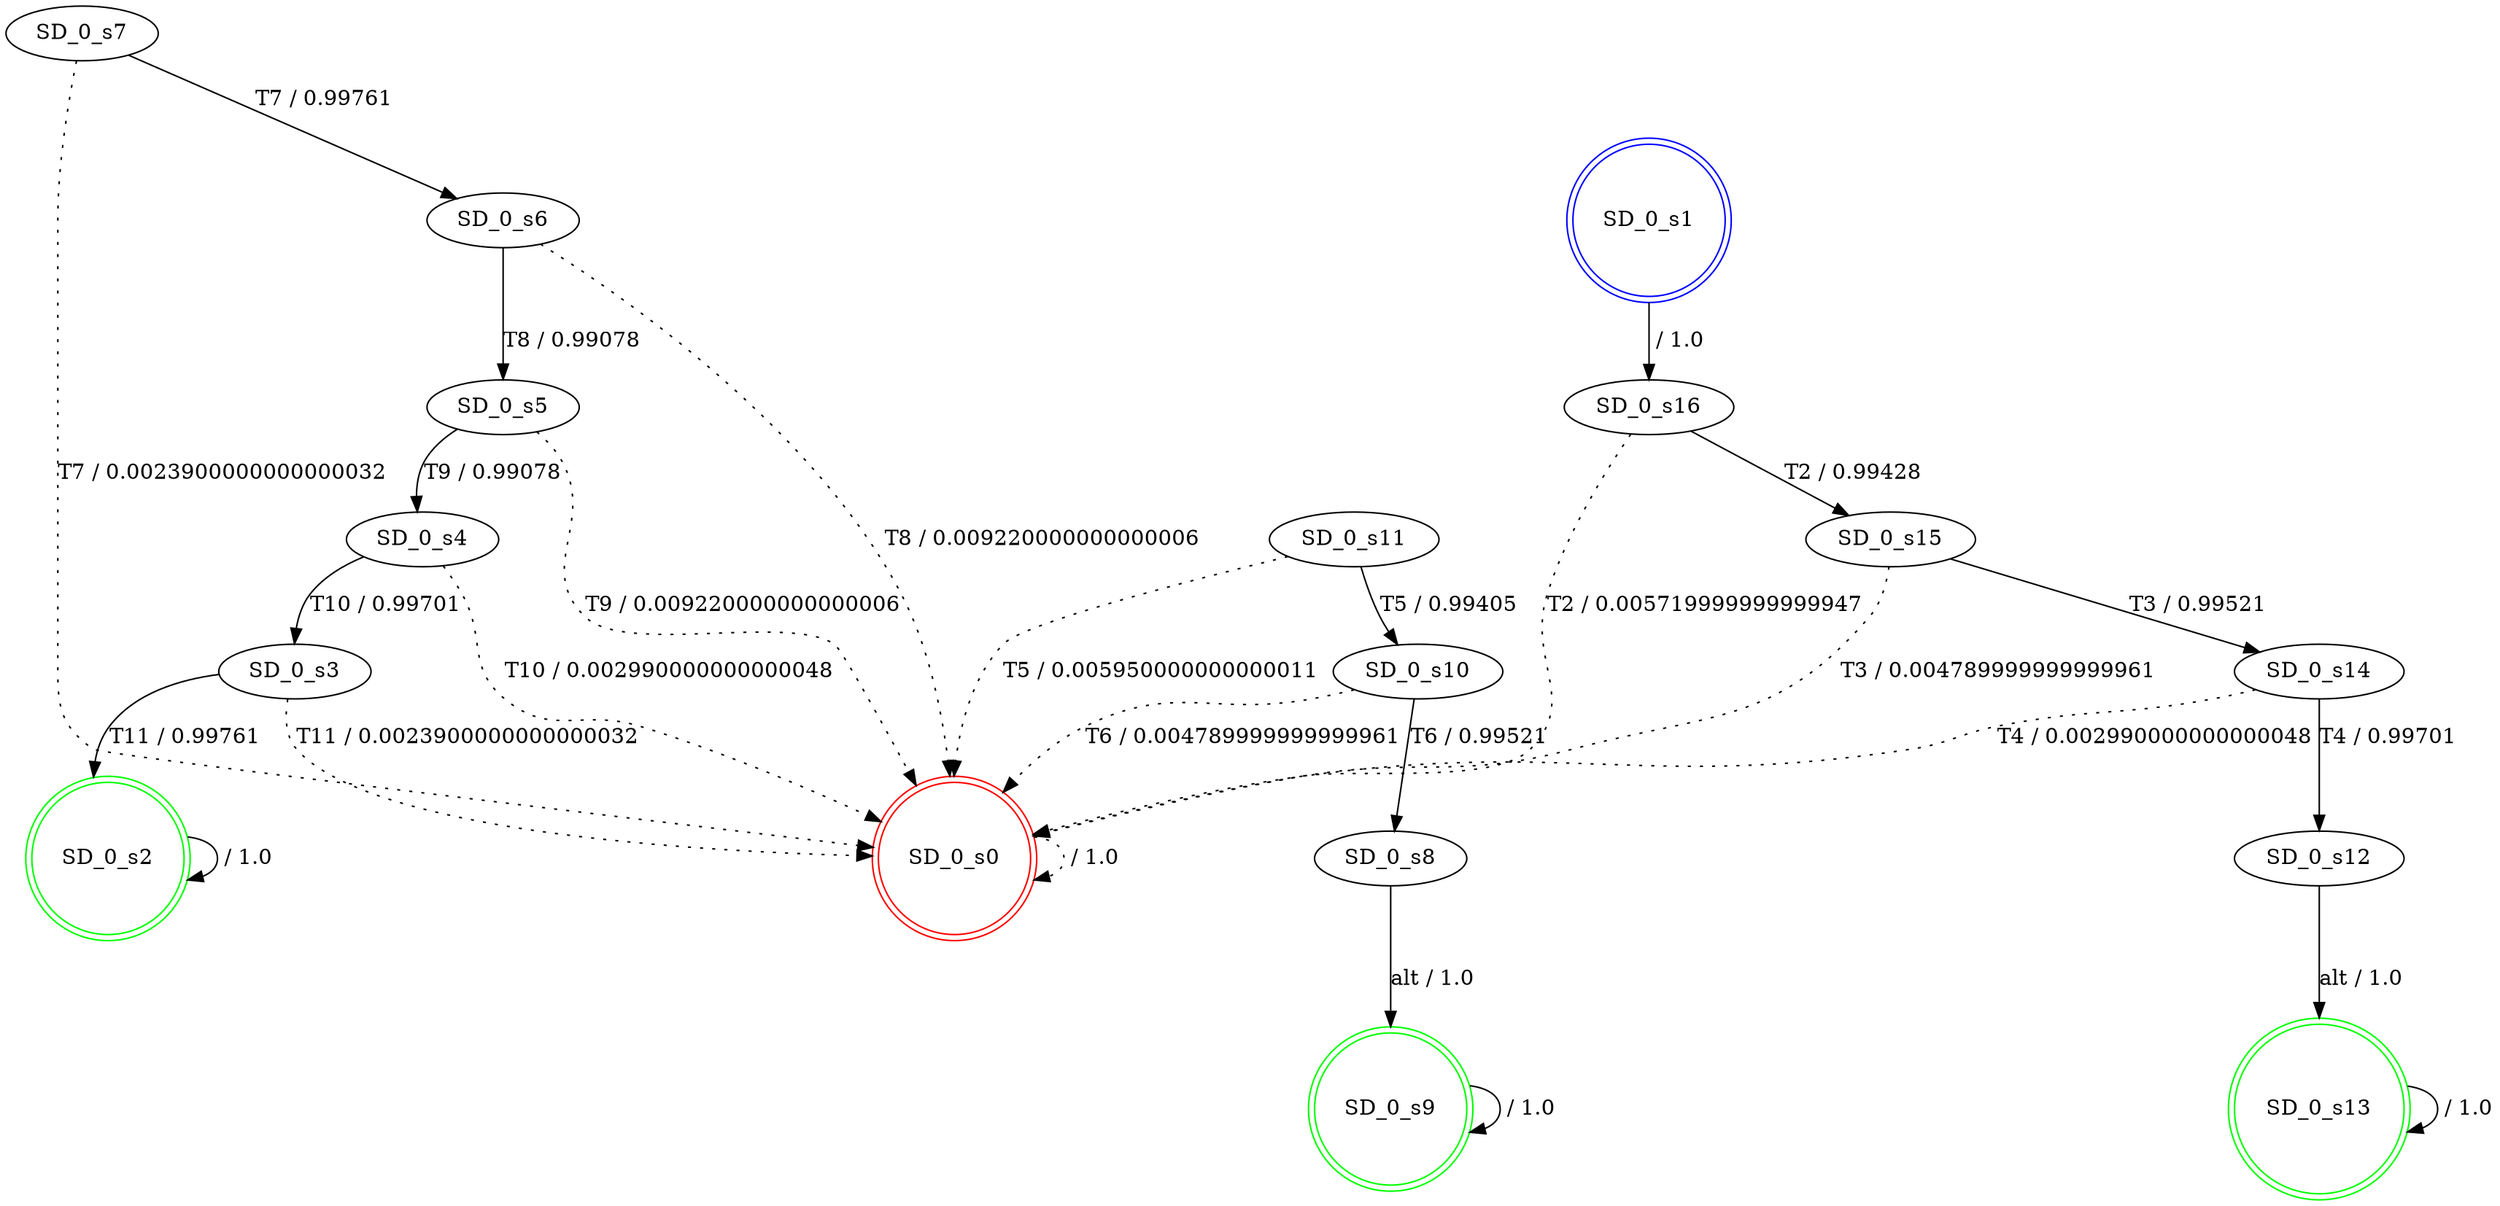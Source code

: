 digraph graphname {
SD_0_s0 [label="SD_0_s0",color=red,shape=doublecircle ];
SD_0_s1 [label="SD_0_s1",color=blue,shape=doublecircle ];
SD_0_s2 [label="SD_0_s2",color=green,shape=doublecircle ];
SD_0_s3 [label="SD_0_s3" ];
SD_0_s4 [label="SD_0_s4" ];
SD_0_s5 [label="SD_0_s5" ];
SD_0_s6 [label="SD_0_s6" ];
SD_0_s7 [label="SD_0_s7" ];
SD_0_s8 [label="SD_0_s8" ];
SD_0_s9 [label="SD_0_s9",color=green,shape=doublecircle ];
SD_0_s10 [label="SD_0_s10" ];
SD_0_s11 [label="SD_0_s11" ];
SD_0_s12 [label="SD_0_s12" ];
SD_0_s13 [label="SD_0_s13",color=green,shape=doublecircle ];
SD_0_s14 [label="SD_0_s14" ];
SD_0_s15 [label="SD_0_s15" ];
SD_0_s16 [label="SD_0_s16" ];
SD_0_s0 -> SD_0_s0 [label=" / 1.0", style=dotted];
SD_0_s1 -> SD_0_s16 [label=" / 1.0"];
SD_0_s2 -> SD_0_s2 [label=" / 1.0"];
SD_0_s3 -> SD_0_s2 [label="T11 / 0.99761"];
SD_0_s3 -> SD_0_s0 [label="T11 / 0.0023900000000000032", style=dotted];
SD_0_s4 -> SD_0_s3 [label="T10 / 0.99701"];
SD_0_s4 -> SD_0_s0 [label="T10 / 0.002990000000000048", style=dotted];
SD_0_s5 -> SD_0_s4 [label="T9 / 0.99078"];
SD_0_s5 -> SD_0_s0 [label="T9 / 0.009220000000000006", style=dotted];
SD_0_s6 -> SD_0_s5 [label="T8 / 0.99078"];
SD_0_s6 -> SD_0_s0 [label="T8 / 0.009220000000000006", style=dotted];
SD_0_s7 -> SD_0_s6 [label="T7 / 0.99761"];
SD_0_s7 -> SD_0_s0 [label="T7 / 0.0023900000000000032", style=dotted];
SD_0_s8 -> SD_0_s9 [label="alt / 1.0"];
SD_0_s9 -> SD_0_s9 [label=" / 1.0"];
SD_0_s10 -> SD_0_s8 [label="T6 / 0.99521"];
SD_0_s10 -> SD_0_s0 [label="T6 / 0.004789999999999961", style=dotted];
SD_0_s11 -> SD_0_s10 [label="T5 / 0.99405"];
SD_0_s11 -> SD_0_s0 [label="T5 / 0.005950000000000011", style=dotted];
SD_0_s12 -> SD_0_s13 [label="alt / 1.0"];
SD_0_s13 -> SD_0_s13 [label=" / 1.0"];
SD_0_s14 -> SD_0_s12 [label="T4 / 0.99701"];
SD_0_s14 -> SD_0_s0 [label="T4 / 0.002990000000000048", style=dotted];
SD_0_s15 -> SD_0_s14 [label="T3 / 0.99521"];
SD_0_s15 -> SD_0_s0 [label="T3 / 0.004789999999999961", style=dotted];
SD_0_s16 -> SD_0_s15 [label="T2 / 0.99428"];
SD_0_s16 -> SD_0_s0 [label="T2 / 0.005719999999999947", style=dotted];
}